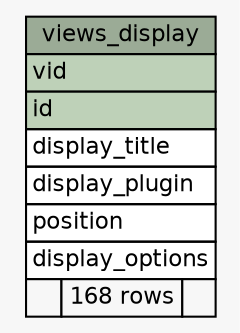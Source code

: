 // dot 2.30.1 on Mac OS X 10.8.3
// SchemaSpy rev 590
digraph "views_display" {
  graph [
    rankdir="RL"
    bgcolor="#f7f7f7"
    nodesep="0.18"
    ranksep="0.46"
    fontname="Helvetica"
    fontsize="11"
  ];
  node [
    fontname="Helvetica"
    fontsize="11"
    shape="plaintext"
  ];
  edge [
    arrowsize="0.8"
  ];
  "views_display" [
    label=<
    <TABLE BORDER="0" CELLBORDER="1" CELLSPACING="0" BGCOLOR="#ffffff">
      <TR><TD COLSPAN="3" BGCOLOR="#9bab96" ALIGN="CENTER">views_display</TD></TR>
      <TR><TD PORT="vid" COLSPAN="3" BGCOLOR="#bed1b8" ALIGN="LEFT">vid</TD></TR>
      <TR><TD PORT="id" COLSPAN="3" BGCOLOR="#bed1b8" ALIGN="LEFT">id</TD></TR>
      <TR><TD PORT="display_title" COLSPAN="3" ALIGN="LEFT">display_title</TD></TR>
      <TR><TD PORT="display_plugin" COLSPAN="3" ALIGN="LEFT">display_plugin</TD></TR>
      <TR><TD PORT="position" COLSPAN="3" ALIGN="LEFT">position</TD></TR>
      <TR><TD PORT="display_options" COLSPAN="3" ALIGN="LEFT">display_options</TD></TR>
      <TR><TD ALIGN="LEFT" BGCOLOR="#f7f7f7">  </TD><TD ALIGN="RIGHT" BGCOLOR="#f7f7f7">168 rows</TD><TD ALIGN="RIGHT" BGCOLOR="#f7f7f7">  </TD></TR>
    </TABLE>>
    URL="tables/views_display.html"
    tooltip="views_display"
  ];
}
